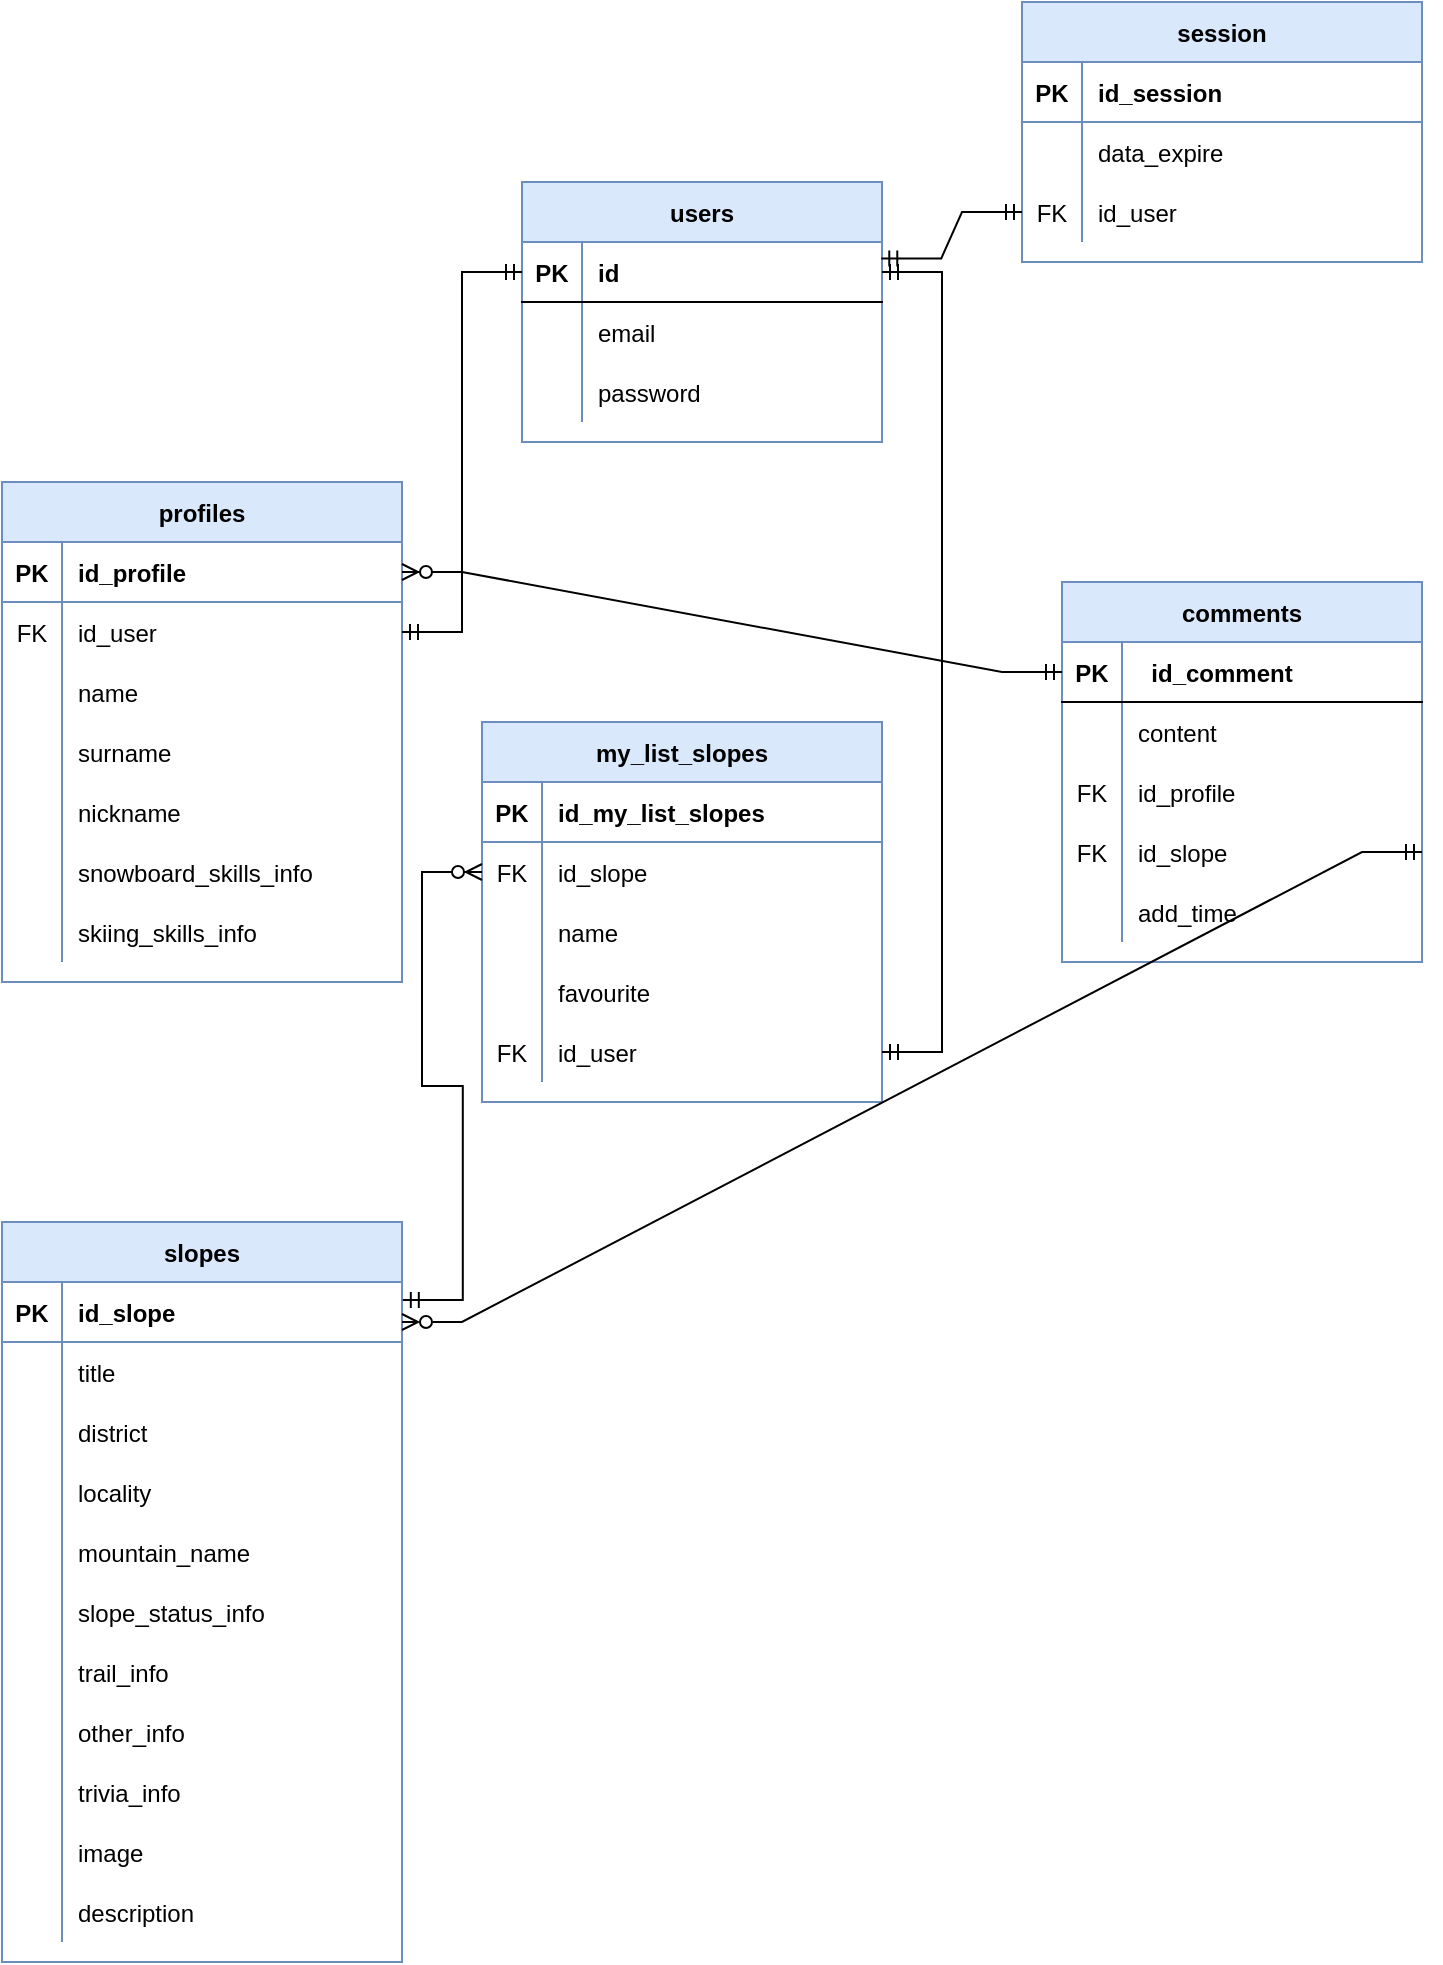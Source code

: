 <mxfile version="15.5.9" type="device"><diagram id="R2lEEEUBdFMjLlhIrx00" name="Page-1"><mxGraphModel dx="1278" dy="613" grid="1" gridSize="10" guides="1" tooltips="1" connect="1" arrows="1" fold="1" page="1" pageScale="1" pageWidth="850" pageHeight="1100" math="0" shadow="0" extFonts="Permanent Marker^https://fonts.googleapis.com/css?family=Permanent+Marker"><root><mxCell id="0"/><mxCell id="1" parent="0"/><mxCell id="C-vyLk0tnHw3VtMMgP7b-2" value="users" style="shape=table;startSize=30;container=1;collapsible=1;childLayout=tableLayout;fixedRows=1;rowLines=0;fontStyle=1;align=center;resizeLast=1;fillColor=#dae8fc;strokeColor=#6c8ebf;" parent="1" vertex="1"><mxGeometry x="300" y="160" width="180" height="130" as="geometry"/></mxCell><mxCell id="C-vyLk0tnHw3VtMMgP7b-3" value="" style="shape=partialRectangle;collapsible=0;dropTarget=0;pointerEvents=0;fillColor=none;points=[[0,0.5],[1,0.5]];portConstraint=eastwest;top=0;left=0;right=0;bottom=1;" parent="C-vyLk0tnHw3VtMMgP7b-2" vertex="1"><mxGeometry y="30" width="180" height="30" as="geometry"/></mxCell><mxCell id="C-vyLk0tnHw3VtMMgP7b-4" value="PK" style="shape=partialRectangle;overflow=hidden;connectable=0;fillColor=none;top=0;left=0;bottom=0;right=0;fontStyle=1;" parent="C-vyLk0tnHw3VtMMgP7b-3" vertex="1"><mxGeometry width="30" height="30" as="geometry"><mxRectangle width="30" height="30" as="alternateBounds"/></mxGeometry></mxCell><mxCell id="C-vyLk0tnHw3VtMMgP7b-5" value="id" style="shape=partialRectangle;overflow=hidden;connectable=0;fillColor=none;top=0;left=0;bottom=0;right=0;align=left;spacingLeft=6;fontStyle=1;" parent="C-vyLk0tnHw3VtMMgP7b-3" vertex="1"><mxGeometry x="30" width="150" height="30" as="geometry"><mxRectangle width="150" height="30" as="alternateBounds"/></mxGeometry></mxCell><mxCell id="c8vTpEh-X0Ixuj9_4YIk-10" value="" style="shape=partialRectangle;collapsible=0;dropTarget=0;pointerEvents=0;fillColor=none;points=[[0,0.5],[1,0.5]];portConstraint=eastwest;top=0;left=0;right=0;bottom=0;" parent="C-vyLk0tnHw3VtMMgP7b-2" vertex="1"><mxGeometry y="60" width="180" height="30" as="geometry"/></mxCell><mxCell id="c8vTpEh-X0Ixuj9_4YIk-11" value="" style="shape=partialRectangle;overflow=hidden;connectable=0;fillColor=none;top=0;left=0;bottom=0;right=0;" parent="c8vTpEh-X0Ixuj9_4YIk-10" vertex="1"><mxGeometry width="30" height="30" as="geometry"><mxRectangle width="30" height="30" as="alternateBounds"/></mxGeometry></mxCell><mxCell id="c8vTpEh-X0Ixuj9_4YIk-12" value="email" style="shape=partialRectangle;overflow=hidden;connectable=0;fillColor=none;top=0;left=0;bottom=0;right=0;align=left;spacingLeft=6;" parent="c8vTpEh-X0Ixuj9_4YIk-10" vertex="1"><mxGeometry x="30" width="150" height="30" as="geometry"><mxRectangle width="150" height="30" as="alternateBounds"/></mxGeometry></mxCell><mxCell id="UNj91bVVjlJQCfSm1qUd-38" value="" style="shape=partialRectangle;collapsible=0;dropTarget=0;pointerEvents=0;fillColor=none;points=[[0,0.5],[1,0.5]];portConstraint=eastwest;top=0;left=0;right=0;bottom=0;" parent="C-vyLk0tnHw3VtMMgP7b-2" vertex="1"><mxGeometry y="90" width="180" height="30" as="geometry"/></mxCell><mxCell id="UNj91bVVjlJQCfSm1qUd-39" value="" style="shape=partialRectangle;overflow=hidden;connectable=0;fillColor=none;top=0;left=0;bottom=0;right=0;" parent="UNj91bVVjlJQCfSm1qUd-38" vertex="1"><mxGeometry width="30" height="30" as="geometry"><mxRectangle width="30" height="30" as="alternateBounds"/></mxGeometry></mxCell><mxCell id="UNj91bVVjlJQCfSm1qUd-40" value="password" style="shape=partialRectangle;overflow=hidden;connectable=0;fillColor=none;top=0;left=0;bottom=0;right=0;align=left;spacingLeft=6;" parent="UNj91bVVjlJQCfSm1qUd-38" vertex="1"><mxGeometry x="30" width="150" height="30" as="geometry"><mxRectangle width="150" height="30" as="alternateBounds"/></mxGeometry></mxCell><mxCell id="C-vyLk0tnHw3VtMMgP7b-13" value="comments" style="shape=table;startSize=30;container=1;collapsible=1;childLayout=tableLayout;fixedRows=1;rowLines=0;fontStyle=1;align=center;resizeLast=1;fillColor=#dae8fc;strokeColor=#6c8ebf;" parent="1" vertex="1"><mxGeometry x="570" y="360" width="180" height="190" as="geometry"/></mxCell><mxCell id="C-vyLk0tnHw3VtMMgP7b-14" value="" style="shape=partialRectangle;collapsible=0;dropTarget=0;pointerEvents=0;fillColor=none;points=[[0,0.5],[1,0.5]];portConstraint=eastwest;top=0;left=0;right=0;bottom=1;" parent="C-vyLk0tnHw3VtMMgP7b-13" vertex="1"><mxGeometry y="30" width="180" height="30" as="geometry"/></mxCell><mxCell id="C-vyLk0tnHw3VtMMgP7b-15" value="PK" style="shape=partialRectangle;overflow=hidden;connectable=0;fillColor=none;top=0;left=0;bottom=0;right=0;fontStyle=1;" parent="C-vyLk0tnHw3VtMMgP7b-14" vertex="1"><mxGeometry width="30" height="30" as="geometry"><mxRectangle width="30" height="30" as="alternateBounds"/></mxGeometry></mxCell><mxCell id="C-vyLk0tnHw3VtMMgP7b-16" value="  id_comment" style="shape=partialRectangle;overflow=hidden;connectable=0;fillColor=none;top=0;left=0;bottom=0;right=0;align=left;spacingLeft=6;fontStyle=1;" parent="C-vyLk0tnHw3VtMMgP7b-14" vertex="1"><mxGeometry x="30" width="150" height="30" as="geometry"><mxRectangle width="150" height="30" as="alternateBounds"/></mxGeometry></mxCell><mxCell id="UNj91bVVjlJQCfSm1qUd-50" value="" style="shape=partialRectangle;collapsible=0;dropTarget=0;pointerEvents=0;fillColor=none;points=[[0,0.5],[1,0.5]];portConstraint=eastwest;top=0;left=0;right=0;bottom=0;" parent="C-vyLk0tnHw3VtMMgP7b-13" vertex="1"><mxGeometry y="60" width="180" height="30" as="geometry"/></mxCell><mxCell id="UNj91bVVjlJQCfSm1qUd-51" value="" style="shape=partialRectangle;overflow=hidden;connectable=0;fillColor=none;top=0;left=0;bottom=0;right=0;" parent="UNj91bVVjlJQCfSm1qUd-50" vertex="1"><mxGeometry width="30" height="30" as="geometry"><mxRectangle width="30" height="30" as="alternateBounds"/></mxGeometry></mxCell><mxCell id="UNj91bVVjlJQCfSm1qUd-52" value="content" style="shape=partialRectangle;overflow=hidden;connectable=0;fillColor=none;top=0;left=0;bottom=0;right=0;align=left;spacingLeft=6;" parent="UNj91bVVjlJQCfSm1qUd-50" vertex="1"><mxGeometry x="30" width="150" height="30" as="geometry"><mxRectangle width="150" height="30" as="alternateBounds"/></mxGeometry></mxCell><mxCell id="UNj91bVVjlJQCfSm1qUd-53" value="" style="shape=partialRectangle;collapsible=0;dropTarget=0;pointerEvents=0;fillColor=none;points=[[0,0.5],[1,0.5]];portConstraint=eastwest;top=0;left=0;right=0;bottom=0;" parent="C-vyLk0tnHw3VtMMgP7b-13" vertex="1"><mxGeometry y="90" width="180" height="30" as="geometry"/></mxCell><mxCell id="UNj91bVVjlJQCfSm1qUd-54" value="FK" style="shape=partialRectangle;overflow=hidden;connectable=0;fillColor=none;top=0;left=0;bottom=0;right=0;" parent="UNj91bVVjlJQCfSm1qUd-53" vertex="1"><mxGeometry width="30" height="30" as="geometry"><mxRectangle width="30" height="30" as="alternateBounds"/></mxGeometry></mxCell><mxCell id="UNj91bVVjlJQCfSm1qUd-55" value="id_profile" style="shape=partialRectangle;overflow=hidden;connectable=0;fillColor=none;top=0;left=0;bottom=0;right=0;align=left;spacingLeft=6;" parent="UNj91bVVjlJQCfSm1qUd-53" vertex="1"><mxGeometry x="30" width="150" height="30" as="geometry"><mxRectangle width="150" height="30" as="alternateBounds"/></mxGeometry></mxCell><mxCell id="C-vyLk0tnHw3VtMMgP7b-20" value="" style="shape=partialRectangle;collapsible=0;dropTarget=0;pointerEvents=0;fillColor=none;points=[[0,0.5],[1,0.5]];portConstraint=eastwest;top=0;left=0;right=0;bottom=0;" parent="C-vyLk0tnHw3VtMMgP7b-13" vertex="1"><mxGeometry y="120" width="180" height="30" as="geometry"/></mxCell><mxCell id="C-vyLk0tnHw3VtMMgP7b-21" value="FK" style="shape=partialRectangle;overflow=hidden;connectable=0;fillColor=none;top=0;left=0;bottom=0;right=0;" parent="C-vyLk0tnHw3VtMMgP7b-20" vertex="1"><mxGeometry width="30" height="30" as="geometry"><mxRectangle width="30" height="30" as="alternateBounds"/></mxGeometry></mxCell><mxCell id="C-vyLk0tnHw3VtMMgP7b-22" value="id_slope" style="shape=partialRectangle;overflow=hidden;connectable=0;fillColor=none;top=0;left=0;bottom=0;right=0;align=left;spacingLeft=6;" parent="C-vyLk0tnHw3VtMMgP7b-20" vertex="1"><mxGeometry x="30" width="150" height="30" as="geometry"><mxRectangle width="150" height="30" as="alternateBounds"/></mxGeometry></mxCell><mxCell id="UNj91bVVjlJQCfSm1qUd-62" value="" style="shape=partialRectangle;collapsible=0;dropTarget=0;pointerEvents=0;fillColor=none;points=[[0,0.5],[1,0.5]];portConstraint=eastwest;top=0;left=0;right=0;bottom=0;" parent="C-vyLk0tnHw3VtMMgP7b-13" vertex="1"><mxGeometry y="150" width="180" height="30" as="geometry"/></mxCell><mxCell id="UNj91bVVjlJQCfSm1qUd-63" value="" style="shape=partialRectangle;overflow=hidden;connectable=0;fillColor=none;top=0;left=0;bottom=0;right=0;" parent="UNj91bVVjlJQCfSm1qUd-62" vertex="1"><mxGeometry width="30" height="30" as="geometry"><mxRectangle width="30" height="30" as="alternateBounds"/></mxGeometry></mxCell><mxCell id="UNj91bVVjlJQCfSm1qUd-64" value="add_time" style="shape=partialRectangle;overflow=hidden;connectable=0;fillColor=none;top=0;left=0;bottom=0;right=0;align=left;spacingLeft=6;" parent="UNj91bVVjlJQCfSm1qUd-62" vertex="1"><mxGeometry x="30" width="150" height="30" as="geometry"><mxRectangle width="150" height="30" as="alternateBounds"/></mxGeometry></mxCell><mxCell id="UNj91bVVjlJQCfSm1qUd-71" value="slopes" style="shape=table;startSize=30;container=1;collapsible=1;childLayout=tableLayout;fixedRows=1;rowLines=0;fontStyle=1;align=center;resizeLast=1;strokeColor=#6c8ebf;fillColor=#dae8fc;" parent="1" vertex="1"><mxGeometry x="40" y="680" width="200" height="370" as="geometry"/></mxCell><mxCell id="UNj91bVVjlJQCfSm1qUd-72" value="" style="shape=partialRectangle;collapsible=0;dropTarget=0;pointerEvents=0;fillColor=none;top=0;left=0;bottom=1;right=0;points=[[0,0.5],[1,0.5]];portConstraint=eastwest;strokeColor=#6c8ebf;" parent="UNj91bVVjlJQCfSm1qUd-71" vertex="1"><mxGeometry y="30" width="200" height="30" as="geometry"/></mxCell><mxCell id="UNj91bVVjlJQCfSm1qUd-73" value="PK" style="shape=partialRectangle;connectable=0;fillColor=none;top=0;left=0;bottom=0;right=0;fontStyle=1;overflow=hidden;" parent="UNj91bVVjlJQCfSm1qUd-72" vertex="1"><mxGeometry width="30" height="30" as="geometry"><mxRectangle width="30" height="30" as="alternateBounds"/></mxGeometry></mxCell><mxCell id="UNj91bVVjlJQCfSm1qUd-74" value="id_slope" style="shape=partialRectangle;connectable=0;fillColor=none;top=0;left=0;bottom=0;right=0;align=left;spacingLeft=6;fontStyle=1;overflow=hidden;" parent="UNj91bVVjlJQCfSm1qUd-72" vertex="1"><mxGeometry x="30" width="170" height="30" as="geometry"><mxRectangle width="170" height="30" as="alternateBounds"/></mxGeometry></mxCell><mxCell id="UNj91bVVjlJQCfSm1qUd-75" value="" style="shape=partialRectangle;collapsible=0;dropTarget=0;pointerEvents=0;fillColor=none;top=0;left=0;bottom=0;right=0;points=[[0,0.5],[1,0.5]];portConstraint=eastwest;" parent="UNj91bVVjlJQCfSm1qUd-71" vertex="1"><mxGeometry y="60" width="200" height="30" as="geometry"/></mxCell><mxCell id="UNj91bVVjlJQCfSm1qUd-76" value="" style="shape=partialRectangle;connectable=0;fillColor=none;top=0;left=0;bottom=0;right=0;editable=1;overflow=hidden;" parent="UNj91bVVjlJQCfSm1qUd-75" vertex="1"><mxGeometry width="30" height="30" as="geometry"><mxRectangle width="30" height="30" as="alternateBounds"/></mxGeometry></mxCell><mxCell id="UNj91bVVjlJQCfSm1qUd-77" value="title" style="shape=partialRectangle;connectable=0;fillColor=none;top=0;left=0;bottom=0;right=0;align=left;spacingLeft=6;overflow=hidden;" parent="UNj91bVVjlJQCfSm1qUd-75" vertex="1"><mxGeometry x="30" width="170" height="30" as="geometry"><mxRectangle width="170" height="30" as="alternateBounds"/></mxGeometry></mxCell><mxCell id="UNj91bVVjlJQCfSm1qUd-84" value="" style="shape=partialRectangle;collapsible=0;dropTarget=0;pointerEvents=0;fillColor=none;top=0;left=0;bottom=0;right=0;points=[[0,0.5],[1,0.5]];portConstraint=eastwest;" parent="UNj91bVVjlJQCfSm1qUd-71" vertex="1"><mxGeometry y="90" width="200" height="30" as="geometry"/></mxCell><mxCell id="UNj91bVVjlJQCfSm1qUd-85" value="" style="shape=partialRectangle;connectable=0;fillColor=none;top=0;left=0;bottom=0;right=0;editable=1;overflow=hidden;" parent="UNj91bVVjlJQCfSm1qUd-84" vertex="1"><mxGeometry width="30" height="30" as="geometry"><mxRectangle width="30" height="30" as="alternateBounds"/></mxGeometry></mxCell><mxCell id="UNj91bVVjlJQCfSm1qUd-86" value="district" style="shape=partialRectangle;connectable=0;fillColor=none;top=0;left=0;bottom=0;right=0;align=left;spacingLeft=6;overflow=hidden;" parent="UNj91bVVjlJQCfSm1qUd-84" vertex="1"><mxGeometry x="30" width="170" height="30" as="geometry"><mxRectangle width="170" height="30" as="alternateBounds"/></mxGeometry></mxCell><mxCell id="UNj91bVVjlJQCfSm1qUd-81" value="" style="shape=partialRectangle;collapsible=0;dropTarget=0;pointerEvents=0;fillColor=none;top=0;left=0;bottom=0;right=0;points=[[0,0.5],[1,0.5]];portConstraint=eastwest;" parent="UNj91bVVjlJQCfSm1qUd-71" vertex="1"><mxGeometry y="120" width="200" height="30" as="geometry"/></mxCell><mxCell id="UNj91bVVjlJQCfSm1qUd-82" value="" style="shape=partialRectangle;connectable=0;fillColor=none;top=0;left=0;bottom=0;right=0;editable=1;overflow=hidden;" parent="UNj91bVVjlJQCfSm1qUd-81" vertex="1"><mxGeometry width="30" height="30" as="geometry"><mxRectangle width="30" height="30" as="alternateBounds"/></mxGeometry></mxCell><mxCell id="UNj91bVVjlJQCfSm1qUd-83" value="locality" style="shape=partialRectangle;connectable=0;fillColor=none;top=0;left=0;bottom=0;right=0;align=left;spacingLeft=6;overflow=hidden;" parent="UNj91bVVjlJQCfSm1qUd-81" vertex="1"><mxGeometry x="30" width="170" height="30" as="geometry"><mxRectangle width="170" height="30" as="alternateBounds"/></mxGeometry></mxCell><mxCell id="UNj91bVVjlJQCfSm1qUd-87" value="" style="shape=partialRectangle;collapsible=0;dropTarget=0;pointerEvents=0;fillColor=none;top=0;left=0;bottom=0;right=0;points=[[0,0.5],[1,0.5]];portConstraint=eastwest;" parent="UNj91bVVjlJQCfSm1qUd-71" vertex="1"><mxGeometry y="150" width="200" height="30" as="geometry"/></mxCell><mxCell id="UNj91bVVjlJQCfSm1qUd-88" value="" style="shape=partialRectangle;connectable=0;fillColor=none;top=0;left=0;bottom=0;right=0;editable=1;overflow=hidden;" parent="UNj91bVVjlJQCfSm1qUd-87" vertex="1"><mxGeometry width="30" height="30" as="geometry"><mxRectangle width="30" height="30" as="alternateBounds"/></mxGeometry></mxCell><mxCell id="UNj91bVVjlJQCfSm1qUd-89" value="mountain_name" style="shape=partialRectangle;connectable=0;fillColor=none;top=0;left=0;bottom=0;right=0;align=left;spacingLeft=6;overflow=hidden;" parent="UNj91bVVjlJQCfSm1qUd-87" vertex="1"><mxGeometry x="30" width="170" height="30" as="geometry"><mxRectangle width="170" height="30" as="alternateBounds"/></mxGeometry></mxCell><mxCell id="FJTOckl6xguJIWDMxnU1-10" value="" style="shape=partialRectangle;collapsible=0;dropTarget=0;pointerEvents=0;fillColor=none;top=0;left=0;bottom=0;right=0;points=[[0,0.5],[1,0.5]];portConstraint=eastwest;" parent="UNj91bVVjlJQCfSm1qUd-71" vertex="1"><mxGeometry y="180" width="200" height="30" as="geometry"/></mxCell><mxCell id="FJTOckl6xguJIWDMxnU1-11" value="" style="shape=partialRectangle;connectable=0;fillColor=none;top=0;left=0;bottom=0;right=0;editable=1;overflow=hidden;" parent="FJTOckl6xguJIWDMxnU1-10" vertex="1"><mxGeometry width="30" height="30" as="geometry"><mxRectangle width="30" height="30" as="alternateBounds"/></mxGeometry></mxCell><mxCell id="FJTOckl6xguJIWDMxnU1-12" value="slope_status_info" style="shape=partialRectangle;connectable=0;fillColor=none;top=0;left=0;bottom=0;right=0;align=left;spacingLeft=6;overflow=hidden;" parent="FJTOckl6xguJIWDMxnU1-10" vertex="1"><mxGeometry x="30" width="170" height="30" as="geometry"><mxRectangle width="170" height="30" as="alternateBounds"/></mxGeometry></mxCell><mxCell id="UNj91bVVjlJQCfSm1qUd-90" value="" style="shape=partialRectangle;collapsible=0;dropTarget=0;pointerEvents=0;fillColor=none;top=0;left=0;bottom=0;right=0;points=[[0,0.5],[1,0.5]];portConstraint=eastwest;" parent="UNj91bVVjlJQCfSm1qUd-71" vertex="1"><mxGeometry y="210" width="200" height="30" as="geometry"/></mxCell><mxCell id="UNj91bVVjlJQCfSm1qUd-91" value="" style="shape=partialRectangle;connectable=0;fillColor=none;top=0;left=0;bottom=0;right=0;editable=1;overflow=hidden;" parent="UNj91bVVjlJQCfSm1qUd-90" vertex="1"><mxGeometry width="30" height="30" as="geometry"><mxRectangle width="30" height="30" as="alternateBounds"/></mxGeometry></mxCell><mxCell id="UNj91bVVjlJQCfSm1qUd-92" value="trail_info" style="shape=partialRectangle;connectable=0;fillColor=none;top=0;left=0;bottom=0;right=0;align=left;spacingLeft=6;overflow=hidden;" parent="UNj91bVVjlJQCfSm1qUd-90" vertex="1"><mxGeometry x="30" width="170" height="30" as="geometry"><mxRectangle width="170" height="30" as="alternateBounds"/></mxGeometry></mxCell><mxCell id="FJTOckl6xguJIWDMxnU1-7" value="" style="shape=partialRectangle;collapsible=0;dropTarget=0;pointerEvents=0;fillColor=none;top=0;left=0;bottom=0;right=0;points=[[0,0.5],[1,0.5]];portConstraint=eastwest;" parent="UNj91bVVjlJQCfSm1qUd-71" vertex="1"><mxGeometry y="240" width="200" height="30" as="geometry"/></mxCell><mxCell id="FJTOckl6xguJIWDMxnU1-8" value="" style="shape=partialRectangle;connectable=0;fillColor=none;top=0;left=0;bottom=0;right=0;editable=1;overflow=hidden;" parent="FJTOckl6xguJIWDMxnU1-7" vertex="1"><mxGeometry width="30" height="30" as="geometry"><mxRectangle width="30" height="30" as="alternateBounds"/></mxGeometry></mxCell><mxCell id="FJTOckl6xguJIWDMxnU1-9" value="other_info" style="shape=partialRectangle;connectable=0;fillColor=none;top=0;left=0;bottom=0;right=0;align=left;spacingLeft=6;overflow=hidden;" parent="FJTOckl6xguJIWDMxnU1-7" vertex="1"><mxGeometry x="30" width="170" height="30" as="geometry"><mxRectangle width="170" height="30" as="alternateBounds"/></mxGeometry></mxCell><mxCell id="FJTOckl6xguJIWDMxnU1-4" value="" style="shape=partialRectangle;collapsible=0;dropTarget=0;pointerEvents=0;fillColor=none;top=0;left=0;bottom=0;right=0;points=[[0,0.5],[1,0.5]];portConstraint=eastwest;" parent="UNj91bVVjlJQCfSm1qUd-71" vertex="1"><mxGeometry y="270" width="200" height="30" as="geometry"/></mxCell><mxCell id="FJTOckl6xguJIWDMxnU1-5" value="" style="shape=partialRectangle;connectable=0;fillColor=none;top=0;left=0;bottom=0;right=0;editable=1;overflow=hidden;" parent="FJTOckl6xguJIWDMxnU1-4" vertex="1"><mxGeometry width="30" height="30" as="geometry"><mxRectangle width="30" height="30" as="alternateBounds"/></mxGeometry></mxCell><mxCell id="FJTOckl6xguJIWDMxnU1-6" value="trivia_info" style="shape=partialRectangle;connectable=0;fillColor=none;top=0;left=0;bottom=0;right=0;align=left;spacingLeft=6;overflow=hidden;" parent="FJTOckl6xguJIWDMxnU1-4" vertex="1"><mxGeometry x="30" width="170" height="30" as="geometry"><mxRectangle width="170" height="30" as="alternateBounds"/></mxGeometry></mxCell><mxCell id="Zbt4PK5jsZekozFC9BBD-23" value="" style="shape=partialRectangle;collapsible=0;dropTarget=0;pointerEvents=0;fillColor=none;top=0;left=0;bottom=0;right=0;points=[[0,0.5],[1,0.5]];portConstraint=eastwest;" vertex="1" parent="UNj91bVVjlJQCfSm1qUd-71"><mxGeometry y="300" width="200" height="30" as="geometry"/></mxCell><mxCell id="Zbt4PK5jsZekozFC9BBD-24" value="" style="shape=partialRectangle;connectable=0;fillColor=none;top=0;left=0;bottom=0;right=0;editable=1;overflow=hidden;" vertex="1" parent="Zbt4PK5jsZekozFC9BBD-23"><mxGeometry width="30" height="30" as="geometry"><mxRectangle width="30" height="30" as="alternateBounds"/></mxGeometry></mxCell><mxCell id="Zbt4PK5jsZekozFC9BBD-25" value="image" style="shape=partialRectangle;connectable=0;fillColor=none;top=0;left=0;bottom=0;right=0;align=left;spacingLeft=6;overflow=hidden;" vertex="1" parent="Zbt4PK5jsZekozFC9BBD-23"><mxGeometry x="30" width="170" height="30" as="geometry"><mxRectangle width="170" height="30" as="alternateBounds"/></mxGeometry></mxCell><mxCell id="Zbt4PK5jsZekozFC9BBD-32" value="" style="shape=partialRectangle;collapsible=0;dropTarget=0;pointerEvents=0;fillColor=none;top=0;left=0;bottom=0;right=0;points=[[0,0.5],[1,0.5]];portConstraint=eastwest;" vertex="1" parent="UNj91bVVjlJQCfSm1qUd-71"><mxGeometry y="330" width="200" height="30" as="geometry"/></mxCell><mxCell id="Zbt4PK5jsZekozFC9BBD-33" value="" style="shape=partialRectangle;connectable=0;fillColor=none;top=0;left=0;bottom=0;right=0;editable=1;overflow=hidden;" vertex="1" parent="Zbt4PK5jsZekozFC9BBD-32"><mxGeometry width="30" height="30" as="geometry"><mxRectangle width="30" height="30" as="alternateBounds"/></mxGeometry></mxCell><mxCell id="Zbt4PK5jsZekozFC9BBD-34" value="description" style="shape=partialRectangle;connectable=0;fillColor=none;top=0;left=0;bottom=0;right=0;align=left;spacingLeft=6;overflow=hidden;" vertex="1" parent="Zbt4PK5jsZekozFC9BBD-32"><mxGeometry x="30" width="170" height="30" as="geometry"><mxRectangle width="170" height="30" as="alternateBounds"/></mxGeometry></mxCell><mxCell id="FJTOckl6xguJIWDMxnU1-16" value="profiles" style="shape=table;startSize=30;container=1;collapsible=1;childLayout=tableLayout;fixedRows=1;rowLines=0;fontStyle=1;align=center;resizeLast=1;strokeColor=#6c8ebf;fillColor=#dae8fc;" parent="1" vertex="1"><mxGeometry x="40" y="310" width="200" height="250" as="geometry"/></mxCell><mxCell id="FJTOckl6xguJIWDMxnU1-17" value="" style="shape=partialRectangle;collapsible=0;dropTarget=0;pointerEvents=0;fillColor=none;top=0;left=0;bottom=1;right=0;points=[[0,0.5],[1,0.5]];portConstraint=eastwest;strokeColor=#6c8ebf;" parent="FJTOckl6xguJIWDMxnU1-16" vertex="1"><mxGeometry y="30" width="200" height="30" as="geometry"/></mxCell><mxCell id="FJTOckl6xguJIWDMxnU1-18" value="PK" style="shape=partialRectangle;connectable=0;fillColor=none;top=0;left=0;bottom=0;right=0;fontStyle=1;overflow=hidden;" parent="FJTOckl6xguJIWDMxnU1-17" vertex="1"><mxGeometry width="30" height="30" as="geometry"><mxRectangle width="30" height="30" as="alternateBounds"/></mxGeometry></mxCell><mxCell id="FJTOckl6xguJIWDMxnU1-19" value="id_profile" style="shape=partialRectangle;connectable=0;fillColor=none;top=0;left=0;bottom=0;right=0;align=left;spacingLeft=6;fontStyle=1;overflow=hidden;" parent="FJTOckl6xguJIWDMxnU1-17" vertex="1"><mxGeometry x="30" width="170" height="30" as="geometry"><mxRectangle width="170" height="30" as="alternateBounds"/></mxGeometry></mxCell><mxCell id="Zbt4PK5jsZekozFC9BBD-35" value="" style="shape=partialRectangle;collapsible=0;dropTarget=0;pointerEvents=0;fillColor=none;top=0;left=0;bottom=0;right=0;points=[[0,0.5],[1,0.5]];portConstraint=eastwest;" vertex="1" parent="FJTOckl6xguJIWDMxnU1-16"><mxGeometry y="60" width="200" height="30" as="geometry"/></mxCell><mxCell id="Zbt4PK5jsZekozFC9BBD-36" value="FK" style="shape=partialRectangle;connectable=0;fillColor=none;top=0;left=0;bottom=0;right=0;editable=1;overflow=hidden;" vertex="1" parent="Zbt4PK5jsZekozFC9BBD-35"><mxGeometry width="30" height="30" as="geometry"><mxRectangle width="30" height="30" as="alternateBounds"/></mxGeometry></mxCell><mxCell id="Zbt4PK5jsZekozFC9BBD-37" value="id_user" style="shape=partialRectangle;connectable=0;fillColor=none;top=0;left=0;bottom=0;right=0;align=left;spacingLeft=6;overflow=hidden;" vertex="1" parent="Zbt4PK5jsZekozFC9BBD-35"><mxGeometry x="30" width="170" height="30" as="geometry"><mxRectangle width="170" height="30" as="alternateBounds"/></mxGeometry></mxCell><mxCell id="Zbt4PK5jsZekozFC9BBD-68" value="" style="shape=partialRectangle;collapsible=0;dropTarget=0;pointerEvents=0;fillColor=none;top=0;left=0;bottom=0;right=0;points=[[0,0.5],[1,0.5]];portConstraint=eastwest;" vertex="1" parent="FJTOckl6xguJIWDMxnU1-16"><mxGeometry y="90" width="200" height="30" as="geometry"/></mxCell><mxCell id="Zbt4PK5jsZekozFC9BBD-69" value="" style="shape=partialRectangle;connectable=0;fillColor=none;top=0;left=0;bottom=0;right=0;editable=1;overflow=hidden;" vertex="1" parent="Zbt4PK5jsZekozFC9BBD-68"><mxGeometry width="30" height="30" as="geometry"><mxRectangle width="30" height="30" as="alternateBounds"/></mxGeometry></mxCell><mxCell id="Zbt4PK5jsZekozFC9BBD-70" value="name" style="shape=partialRectangle;connectable=0;fillColor=none;top=0;left=0;bottom=0;right=0;align=left;spacingLeft=6;overflow=hidden;" vertex="1" parent="Zbt4PK5jsZekozFC9BBD-68"><mxGeometry x="30" width="170" height="30" as="geometry"><mxRectangle width="170" height="30" as="alternateBounds"/></mxGeometry></mxCell><mxCell id="FJTOckl6xguJIWDMxnU1-23" value="" style="shape=partialRectangle;collapsible=0;dropTarget=0;pointerEvents=0;fillColor=none;top=0;left=0;bottom=0;right=0;points=[[0,0.5],[1,0.5]];portConstraint=eastwest;" parent="FJTOckl6xguJIWDMxnU1-16" vertex="1"><mxGeometry y="120" width="200" height="30" as="geometry"/></mxCell><mxCell id="FJTOckl6xguJIWDMxnU1-24" value="" style="shape=partialRectangle;connectable=0;fillColor=none;top=0;left=0;bottom=0;right=0;editable=1;overflow=hidden;" parent="FJTOckl6xguJIWDMxnU1-23" vertex="1"><mxGeometry width="30" height="30" as="geometry"><mxRectangle width="30" height="30" as="alternateBounds"/></mxGeometry></mxCell><mxCell id="FJTOckl6xguJIWDMxnU1-25" value="surname" style="shape=partialRectangle;connectable=0;fillColor=none;top=0;left=0;bottom=0;right=0;align=left;spacingLeft=6;overflow=hidden;" parent="FJTOckl6xguJIWDMxnU1-23" vertex="1"><mxGeometry x="30" width="170" height="30" as="geometry"><mxRectangle width="170" height="30" as="alternateBounds"/></mxGeometry></mxCell><mxCell id="FJTOckl6xguJIWDMxnU1-26" value="" style="shape=partialRectangle;collapsible=0;dropTarget=0;pointerEvents=0;fillColor=none;top=0;left=0;bottom=0;right=0;points=[[0,0.5],[1,0.5]];portConstraint=eastwest;" parent="FJTOckl6xguJIWDMxnU1-16" vertex="1"><mxGeometry y="150" width="200" height="30" as="geometry"/></mxCell><mxCell id="FJTOckl6xguJIWDMxnU1-27" value="" style="shape=partialRectangle;connectable=0;fillColor=none;top=0;left=0;bottom=0;right=0;editable=1;overflow=hidden;" parent="FJTOckl6xguJIWDMxnU1-26" vertex="1"><mxGeometry width="30" height="30" as="geometry"><mxRectangle width="30" height="30" as="alternateBounds"/></mxGeometry></mxCell><mxCell id="FJTOckl6xguJIWDMxnU1-28" value="nickname" style="shape=partialRectangle;connectable=0;fillColor=none;top=0;left=0;bottom=0;right=0;align=left;spacingLeft=6;overflow=hidden;" parent="FJTOckl6xguJIWDMxnU1-26" vertex="1"><mxGeometry x="30" width="170" height="30" as="geometry"><mxRectangle width="170" height="30" as="alternateBounds"/></mxGeometry></mxCell><mxCell id="FJTOckl6xguJIWDMxnU1-47" value="" style="shape=partialRectangle;collapsible=0;dropTarget=0;pointerEvents=0;fillColor=none;top=0;left=0;bottom=0;right=0;points=[[0,0.5],[1,0.5]];portConstraint=eastwest;" parent="FJTOckl6xguJIWDMxnU1-16" vertex="1"><mxGeometry y="180" width="200" height="30" as="geometry"/></mxCell><mxCell id="FJTOckl6xguJIWDMxnU1-48" value="" style="shape=partialRectangle;connectable=0;fillColor=none;top=0;left=0;bottom=0;right=0;editable=1;overflow=hidden;" parent="FJTOckl6xguJIWDMxnU1-47" vertex="1"><mxGeometry width="30" height="30" as="geometry"><mxRectangle width="30" height="30" as="alternateBounds"/></mxGeometry></mxCell><mxCell id="FJTOckl6xguJIWDMxnU1-49" value="snowboard_skills_info" style="shape=partialRectangle;connectable=0;fillColor=none;top=0;left=0;bottom=0;right=0;align=left;spacingLeft=6;overflow=hidden;" parent="FJTOckl6xguJIWDMxnU1-47" vertex="1"><mxGeometry x="30" width="170" height="30" as="geometry"><mxRectangle width="170" height="30" as="alternateBounds"/></mxGeometry></mxCell><mxCell id="FJTOckl6xguJIWDMxnU1-50" value="" style="shape=partialRectangle;collapsible=0;dropTarget=0;pointerEvents=0;fillColor=none;top=0;left=0;bottom=0;right=0;points=[[0,0.5],[1,0.5]];portConstraint=eastwest;" parent="FJTOckl6xguJIWDMxnU1-16" vertex="1"><mxGeometry y="210" width="200" height="30" as="geometry"/></mxCell><mxCell id="FJTOckl6xguJIWDMxnU1-51" value="" style="shape=partialRectangle;connectable=0;fillColor=none;top=0;left=0;bottom=0;right=0;editable=1;overflow=hidden;" parent="FJTOckl6xguJIWDMxnU1-50" vertex="1"><mxGeometry width="30" height="30" as="geometry"><mxRectangle width="30" height="30" as="alternateBounds"/></mxGeometry></mxCell><mxCell id="FJTOckl6xguJIWDMxnU1-52" value="skiing_skills_info" style="shape=partialRectangle;connectable=0;fillColor=none;top=0;left=0;bottom=0;right=0;align=left;spacingLeft=6;overflow=hidden;" parent="FJTOckl6xguJIWDMxnU1-50" vertex="1"><mxGeometry x="30" width="170" height="30" as="geometry"><mxRectangle width="170" height="30" as="alternateBounds"/></mxGeometry></mxCell><mxCell id="FJTOckl6xguJIWDMxnU1-56" value="" style="edgeStyle=entityRelationEdgeStyle;fontSize=12;html=1;endArrow=ERmandOne;endFill=0;rounded=0;startArrow=ERmandOne;startFill=0;entryX=0;entryY=0.5;entryDx=0;entryDy=0;exitX=1;exitY=0.5;exitDx=0;exitDy=0;" parent="1" target="C-vyLk0tnHw3VtMMgP7b-3" edge="1" source="Zbt4PK5jsZekozFC9BBD-35"><mxGeometry width="100" height="100" relative="1" as="geometry"><mxPoint x="240" y="350" as="sourcePoint"/><mxPoint x="300" y="155" as="targetPoint"/></mxGeometry></mxCell><mxCell id="FJTOckl6xguJIWDMxnU1-58" value="my_list_slopes" style="shape=table;startSize=30;container=1;collapsible=1;childLayout=tableLayout;fixedRows=1;rowLines=0;fontStyle=1;align=center;resizeLast=1;strokeColor=#6c8ebf;fillColor=#dae8fc;" parent="1" vertex="1"><mxGeometry x="280" y="430" width="200" height="190" as="geometry"/></mxCell><mxCell id="FJTOckl6xguJIWDMxnU1-59" value="" style="shape=partialRectangle;collapsible=0;dropTarget=0;pointerEvents=0;fillColor=none;top=0;left=0;bottom=1;right=0;points=[[0,0.5],[1,0.5]];portConstraint=eastwest;strokeColor=#6c8ebf;" parent="FJTOckl6xguJIWDMxnU1-58" vertex="1"><mxGeometry y="30" width="200" height="30" as="geometry"/></mxCell><mxCell id="FJTOckl6xguJIWDMxnU1-60" value="PK" style="shape=partialRectangle;connectable=0;fillColor=none;top=0;left=0;bottom=0;right=0;fontStyle=1;overflow=hidden;" parent="FJTOckl6xguJIWDMxnU1-59" vertex="1"><mxGeometry width="30" height="30" as="geometry"><mxRectangle width="30" height="30" as="alternateBounds"/></mxGeometry></mxCell><mxCell id="FJTOckl6xguJIWDMxnU1-61" value="id_my_list_slopes" style="shape=partialRectangle;connectable=0;fillColor=none;top=0;left=0;bottom=0;right=0;align=left;spacingLeft=6;fontStyle=1;overflow=hidden;" parent="FJTOckl6xguJIWDMxnU1-59" vertex="1"><mxGeometry x="30" width="170" height="30" as="geometry"><mxRectangle width="170" height="30" as="alternateBounds"/></mxGeometry></mxCell><mxCell id="FJTOckl6xguJIWDMxnU1-146" value="" style="shape=partialRectangle;collapsible=0;dropTarget=0;pointerEvents=0;fillColor=none;points=[[0,0.5],[1,0.5]];portConstraint=eastwest;top=0;left=0;right=0;bottom=0;" parent="FJTOckl6xguJIWDMxnU1-58" vertex="1"><mxGeometry y="60" width="200" height="30" as="geometry"/></mxCell><mxCell id="FJTOckl6xguJIWDMxnU1-147" value="FK" style="shape=partialRectangle;overflow=hidden;connectable=0;fillColor=none;top=0;left=0;bottom=0;right=0;" parent="FJTOckl6xguJIWDMxnU1-146" vertex="1"><mxGeometry width="30" height="30" as="geometry"><mxRectangle width="30" height="30" as="alternateBounds"/></mxGeometry></mxCell><mxCell id="FJTOckl6xguJIWDMxnU1-148" value="id_slope" style="shape=partialRectangle;overflow=hidden;connectable=0;fillColor=none;top=0;left=0;bottom=0;right=0;align=left;spacingLeft=6;" parent="FJTOckl6xguJIWDMxnU1-146" vertex="1"><mxGeometry x="30" width="170" height="30" as="geometry"><mxRectangle width="170" height="30" as="alternateBounds"/></mxGeometry></mxCell><mxCell id="FJTOckl6xguJIWDMxnU1-62" value="" style="shape=partialRectangle;collapsible=0;dropTarget=0;pointerEvents=0;fillColor=none;top=0;left=0;bottom=0;right=0;points=[[0,0.5],[1,0.5]];portConstraint=eastwest;" parent="FJTOckl6xguJIWDMxnU1-58" vertex="1"><mxGeometry y="90" width="200" height="30" as="geometry"/></mxCell><mxCell id="FJTOckl6xguJIWDMxnU1-63" value="" style="shape=partialRectangle;connectable=0;fillColor=none;top=0;left=0;bottom=0;right=0;editable=1;overflow=hidden;" parent="FJTOckl6xguJIWDMxnU1-62" vertex="1"><mxGeometry width="30" height="30" as="geometry"><mxRectangle width="30" height="30" as="alternateBounds"/></mxGeometry></mxCell><mxCell id="FJTOckl6xguJIWDMxnU1-64" value="name" style="shape=partialRectangle;connectable=0;fillColor=none;top=0;left=0;bottom=0;right=0;align=left;spacingLeft=6;overflow=hidden;" parent="FJTOckl6xguJIWDMxnU1-62" vertex="1"><mxGeometry x="30" width="170" height="30" as="geometry"><mxRectangle width="170" height="30" as="alternateBounds"/></mxGeometry></mxCell><mxCell id="FJTOckl6xguJIWDMxnU1-65" value="" style="shape=partialRectangle;collapsible=0;dropTarget=0;pointerEvents=0;fillColor=none;top=0;left=0;bottom=0;right=0;points=[[0,0.5],[1,0.5]];portConstraint=eastwest;" parent="FJTOckl6xguJIWDMxnU1-58" vertex="1"><mxGeometry y="120" width="200" height="30" as="geometry"/></mxCell><mxCell id="FJTOckl6xguJIWDMxnU1-66" value="" style="shape=partialRectangle;connectable=0;fillColor=none;top=0;left=0;bottom=0;right=0;editable=1;overflow=hidden;" parent="FJTOckl6xguJIWDMxnU1-65" vertex="1"><mxGeometry width="30" height="30" as="geometry"><mxRectangle width="30" height="30" as="alternateBounds"/></mxGeometry></mxCell><mxCell id="FJTOckl6xguJIWDMxnU1-67" value="favourite" style="shape=partialRectangle;connectable=0;fillColor=none;top=0;left=0;bottom=0;right=0;align=left;spacingLeft=6;overflow=hidden;" parent="FJTOckl6xguJIWDMxnU1-65" vertex="1"><mxGeometry x="30" width="170" height="30" as="geometry"><mxRectangle width="170" height="30" as="alternateBounds"/></mxGeometry></mxCell><mxCell id="Zbt4PK5jsZekozFC9BBD-1" value="" style="shape=partialRectangle;collapsible=0;dropTarget=0;pointerEvents=0;fillColor=none;top=0;left=0;bottom=0;right=0;points=[[0,0.5],[1,0.5]];portConstraint=eastwest;" vertex="1" parent="FJTOckl6xguJIWDMxnU1-58"><mxGeometry y="150" width="200" height="30" as="geometry"/></mxCell><mxCell id="Zbt4PK5jsZekozFC9BBD-2" value="FK" style="shape=partialRectangle;connectable=0;fillColor=none;top=0;left=0;bottom=0;right=0;editable=1;overflow=hidden;" vertex="1" parent="Zbt4PK5jsZekozFC9BBD-1"><mxGeometry width="30" height="30" as="geometry"><mxRectangle width="30" height="30" as="alternateBounds"/></mxGeometry></mxCell><mxCell id="Zbt4PK5jsZekozFC9BBD-3" value="id_user" style="shape=partialRectangle;connectable=0;fillColor=none;top=0;left=0;bottom=0;right=0;align=left;spacingLeft=6;overflow=hidden;" vertex="1" parent="Zbt4PK5jsZekozFC9BBD-1"><mxGeometry x="30" width="170" height="30" as="geometry"><mxRectangle width="170" height="30" as="alternateBounds"/></mxGeometry></mxCell><mxCell id="FJTOckl6xguJIWDMxnU1-150" value="" style="edgeStyle=entityRelationEdgeStyle;fontSize=12;html=1;endArrow=ERzeroToMany;startArrow=ERmandOne;rounded=0;exitX=1.002;exitY=0.3;exitDx=0;exitDy=0;entryX=0;entryY=0.5;entryDx=0;entryDy=0;exitPerimeter=0;" parent="1" source="UNj91bVVjlJQCfSm1qUd-72" target="FJTOckl6xguJIWDMxnU1-146" edge="1"><mxGeometry width="100" height="100" relative="1" as="geometry"><mxPoint x="310" y="640" as="sourcePoint"/><mxPoint x="280" y="505" as="targetPoint"/></mxGeometry></mxCell><mxCell id="ik2IQ9OHDX240FCgitXR-28" value="" style="edgeStyle=entityRelationEdgeStyle;fontSize=12;html=1;endArrow=ERmandOne;startArrow=ERzeroToMany;rounded=0;endFill=0;startFill=0;entryX=1;entryY=0.5;entryDx=0;entryDy=0;" parent="1" target="C-vyLk0tnHw3VtMMgP7b-20" edge="1"><mxGeometry width="100" height="100" relative="1" as="geometry"><mxPoint x="240" y="730" as="sourcePoint"/><mxPoint x="730" y="630" as="targetPoint"/></mxGeometry></mxCell><mxCell id="ik2IQ9OHDX240FCgitXR-29" value="" style="edgeStyle=entityRelationEdgeStyle;fontSize=12;html=1;endArrow=ERzeroToMany;startArrow=ERmandOne;rounded=0;exitX=0;exitY=0.5;exitDx=0;exitDy=0;entryX=1;entryY=0.5;entryDx=0;entryDy=0;" parent="1" source="C-vyLk0tnHw3VtMMgP7b-14" target="FJTOckl6xguJIWDMxnU1-17" edge="1"><mxGeometry width="100" height="100" relative="1" as="geometry"><mxPoint x="240" y="370" as="sourcePoint"/><mxPoint x="350" y="300" as="targetPoint"/></mxGeometry></mxCell><mxCell id="Zbt4PK5jsZekozFC9BBD-7" value="session" style="shape=table;startSize=30;container=1;collapsible=1;childLayout=tableLayout;fixedRows=1;rowLines=0;fontStyle=1;align=center;resizeLast=1;strokeColor=#6c8ebf;fillColor=#dae8fc;" vertex="1" parent="1"><mxGeometry x="550" y="70" width="200" height="130" as="geometry"/></mxCell><mxCell id="Zbt4PK5jsZekozFC9BBD-8" value="" style="shape=partialRectangle;collapsible=0;dropTarget=0;pointerEvents=0;fillColor=none;top=0;left=0;bottom=1;right=0;points=[[0,0.5],[1,0.5]];portConstraint=eastwest;strokeColor=#6c8ebf;" vertex="1" parent="Zbt4PK5jsZekozFC9BBD-7"><mxGeometry y="30" width="200" height="30" as="geometry"/></mxCell><mxCell id="Zbt4PK5jsZekozFC9BBD-9" value="PK" style="shape=partialRectangle;connectable=0;fillColor=none;top=0;left=0;bottom=0;right=0;fontStyle=1;overflow=hidden;" vertex="1" parent="Zbt4PK5jsZekozFC9BBD-8"><mxGeometry width="30" height="30" as="geometry"><mxRectangle width="30" height="30" as="alternateBounds"/></mxGeometry></mxCell><mxCell id="Zbt4PK5jsZekozFC9BBD-10" value="id_session" style="shape=partialRectangle;connectable=0;fillColor=none;top=0;left=0;bottom=0;right=0;align=left;spacingLeft=6;fontStyle=1;overflow=hidden;" vertex="1" parent="Zbt4PK5jsZekozFC9BBD-8"><mxGeometry x="30" width="170" height="30" as="geometry"><mxRectangle width="170" height="30" as="alternateBounds"/></mxGeometry></mxCell><mxCell id="Zbt4PK5jsZekozFC9BBD-11" value="" style="shape=partialRectangle;collapsible=0;dropTarget=0;pointerEvents=0;fillColor=none;points=[[0,0.5],[1,0.5]];portConstraint=eastwest;top=0;left=0;right=0;bottom=0;" vertex="1" parent="Zbt4PK5jsZekozFC9BBD-7"><mxGeometry y="60" width="200" height="30" as="geometry"/></mxCell><mxCell id="Zbt4PK5jsZekozFC9BBD-12" value="" style="shape=partialRectangle;overflow=hidden;connectable=0;fillColor=none;top=0;left=0;bottom=0;right=0;" vertex="1" parent="Zbt4PK5jsZekozFC9BBD-11"><mxGeometry width="30" height="30" as="geometry"><mxRectangle width="30" height="30" as="alternateBounds"/></mxGeometry></mxCell><mxCell id="Zbt4PK5jsZekozFC9BBD-13" value="data_expire" style="shape=partialRectangle;overflow=hidden;connectable=0;fillColor=none;top=0;left=0;bottom=0;right=0;align=left;spacingLeft=6;" vertex="1" parent="Zbt4PK5jsZekozFC9BBD-11"><mxGeometry x="30" width="170" height="30" as="geometry"><mxRectangle width="170" height="30" as="alternateBounds"/></mxGeometry></mxCell><mxCell id="Zbt4PK5jsZekozFC9BBD-14" value="" style="shape=partialRectangle;collapsible=0;dropTarget=0;pointerEvents=0;fillColor=none;top=0;left=0;bottom=0;right=0;points=[[0,0.5],[1,0.5]];portConstraint=eastwest;" vertex="1" parent="Zbt4PK5jsZekozFC9BBD-7"><mxGeometry y="90" width="200" height="30" as="geometry"/></mxCell><mxCell id="Zbt4PK5jsZekozFC9BBD-15" value="FK" style="shape=partialRectangle;connectable=0;fillColor=none;top=0;left=0;bottom=0;right=0;editable=1;overflow=hidden;" vertex="1" parent="Zbt4PK5jsZekozFC9BBD-14"><mxGeometry width="30" height="30" as="geometry"><mxRectangle width="30" height="30" as="alternateBounds"/></mxGeometry></mxCell><mxCell id="Zbt4PK5jsZekozFC9BBD-16" value="id_user" style="shape=partialRectangle;connectable=0;fillColor=none;top=0;left=0;bottom=0;right=0;align=left;spacingLeft=6;overflow=hidden;" vertex="1" parent="Zbt4PK5jsZekozFC9BBD-14"><mxGeometry x="30" width="170" height="30" as="geometry"><mxRectangle width="170" height="30" as="alternateBounds"/></mxGeometry></mxCell><mxCell id="Zbt4PK5jsZekozFC9BBD-72" value="" style="edgeStyle=entityRelationEdgeStyle;fontSize=12;html=1;endArrow=ERmandOne;endFill=0;rounded=0;startArrow=ERmandOne;startFill=0;entryX=0.998;entryY=0.273;entryDx=0;entryDy=0;exitX=0;exitY=0.5;exitDx=0;exitDy=0;entryPerimeter=0;" edge="1" parent="1" source="Zbt4PK5jsZekozFC9BBD-14" target="C-vyLk0tnHw3VtMMgP7b-3"><mxGeometry width="100" height="100" relative="1" as="geometry"><mxPoint x="395" y="390" as="sourcePoint"/><mxPoint x="455" y="130" as="targetPoint"/></mxGeometry></mxCell><mxCell id="Zbt4PK5jsZekozFC9BBD-74" value="" style="edgeStyle=entityRelationEdgeStyle;fontSize=12;html=1;endArrow=ERmandOne;endFill=0;rounded=0;startArrow=ERmandOne;startFill=0;entryX=1;entryY=0.5;entryDx=0;entryDy=0;exitX=1;exitY=0.5;exitDx=0;exitDy=0;" edge="1" parent="1" source="C-vyLk0tnHw3VtMMgP7b-3" target="Zbt4PK5jsZekozFC9BBD-1"><mxGeometry width="100" height="100" relative="1" as="geometry"><mxPoint x="490" y="190" as="sourcePoint"/><mxPoint x="460" y="270" as="targetPoint"/></mxGeometry></mxCell></root></mxGraphModel></diagram></mxfile>